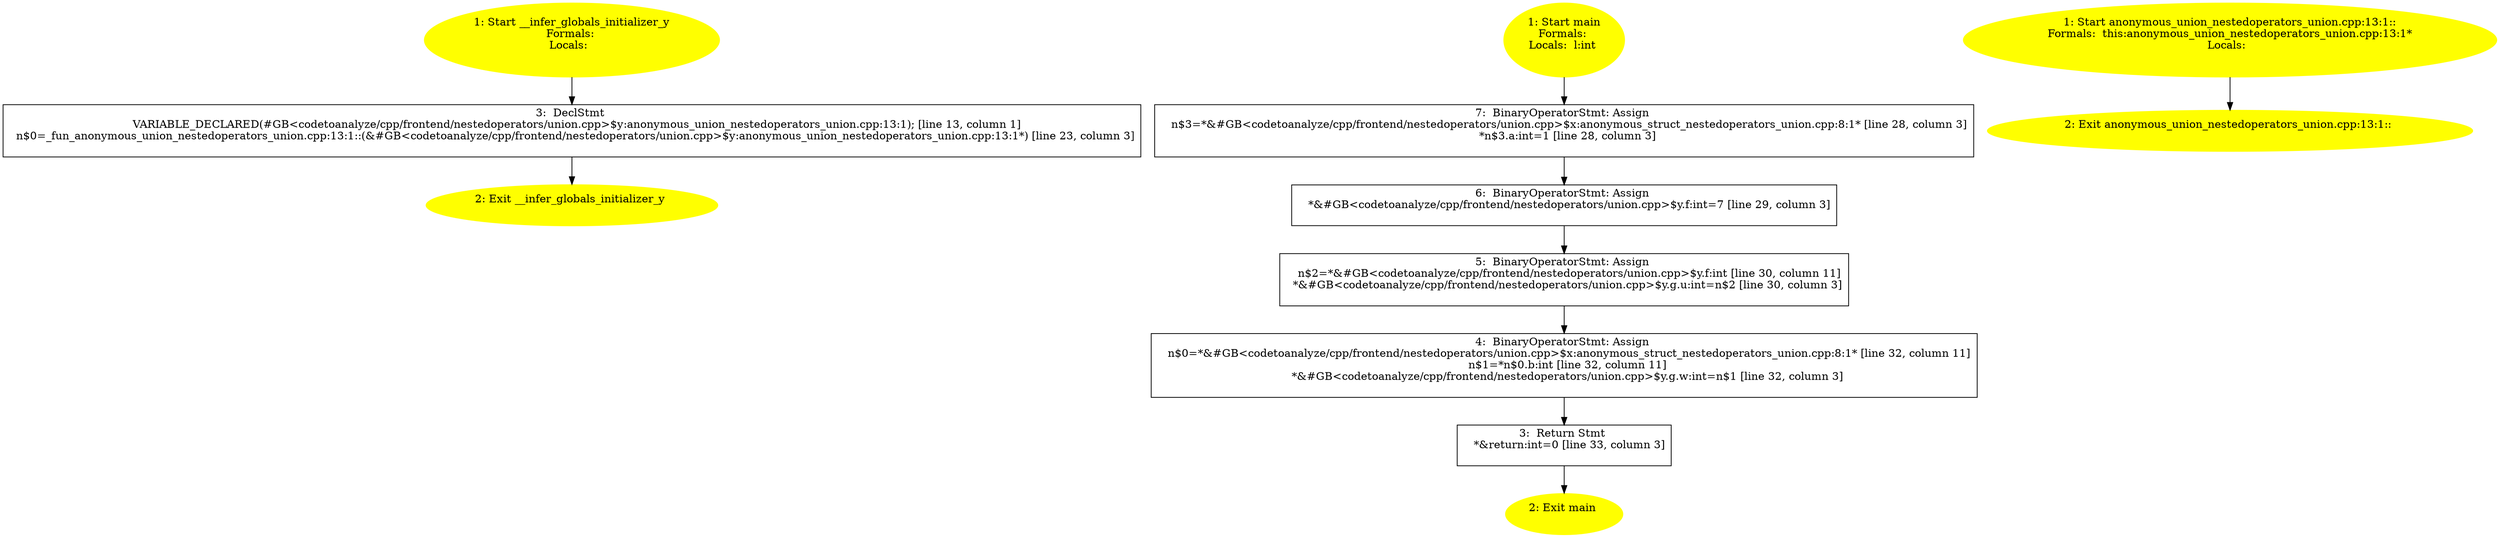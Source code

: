 /* @generated */
digraph cfg {
"__infer_globals_initializer_y.0ea250be2dd991733c9131c53abc3c54_1" [label="1: Start __infer_globals_initializer_y\nFormals: \nLocals:  \n  " color=yellow style=filled]
	

	 "__infer_globals_initializer_y.0ea250be2dd991733c9131c53abc3c54_1" -> "__infer_globals_initializer_y.0ea250be2dd991733c9131c53abc3c54_3" ;
"__infer_globals_initializer_y.0ea250be2dd991733c9131c53abc3c54_2" [label="2: Exit __infer_globals_initializer_y \n  " color=yellow style=filled]
	

"__infer_globals_initializer_y.0ea250be2dd991733c9131c53abc3c54_3" [label="3:  DeclStmt \n   VARIABLE_DECLARED(#GB<codetoanalyze/cpp/frontend/nestedoperators/union.cpp>$y:anonymous_union_nestedoperators_union.cpp:13:1); [line 13, column 1]\n  n$0=_fun_anonymous_union_nestedoperators_union.cpp:13:1::(&#GB<codetoanalyze/cpp/frontend/nestedoperators/union.cpp>$y:anonymous_union_nestedoperators_union.cpp:13:1*) [line 23, column 3]\n " shape="box"]
	

	 "__infer_globals_initializer_y.0ea250be2dd991733c9131c53abc3c54_3" -> "__infer_globals_initializer_y.0ea250be2dd991733c9131c53abc3c54_2" ;
"main.fad58de7366495db4650cfefac2fcd61_1" [label="1: Start main\nFormals: \nLocals:  l:int \n  " color=yellow style=filled]
	

	 "main.fad58de7366495db4650cfefac2fcd61_1" -> "main.fad58de7366495db4650cfefac2fcd61_7" ;
"main.fad58de7366495db4650cfefac2fcd61_2" [label="2: Exit main \n  " color=yellow style=filled]
	

"main.fad58de7366495db4650cfefac2fcd61_3" [label="3:  Return Stmt \n   *&return:int=0 [line 33, column 3]\n " shape="box"]
	

	 "main.fad58de7366495db4650cfefac2fcd61_3" -> "main.fad58de7366495db4650cfefac2fcd61_2" ;
"main.fad58de7366495db4650cfefac2fcd61_4" [label="4:  BinaryOperatorStmt: Assign \n   n$0=*&#GB<codetoanalyze/cpp/frontend/nestedoperators/union.cpp>$x:anonymous_struct_nestedoperators_union.cpp:8:1* [line 32, column 11]\n  n$1=*n$0.b:int [line 32, column 11]\n  *&#GB<codetoanalyze/cpp/frontend/nestedoperators/union.cpp>$y.g.w:int=n$1 [line 32, column 3]\n " shape="box"]
	

	 "main.fad58de7366495db4650cfefac2fcd61_4" -> "main.fad58de7366495db4650cfefac2fcd61_3" ;
"main.fad58de7366495db4650cfefac2fcd61_5" [label="5:  BinaryOperatorStmt: Assign \n   n$2=*&#GB<codetoanalyze/cpp/frontend/nestedoperators/union.cpp>$y.f:int [line 30, column 11]\n  *&#GB<codetoanalyze/cpp/frontend/nestedoperators/union.cpp>$y.g.u:int=n$2 [line 30, column 3]\n " shape="box"]
	

	 "main.fad58de7366495db4650cfefac2fcd61_5" -> "main.fad58de7366495db4650cfefac2fcd61_4" ;
"main.fad58de7366495db4650cfefac2fcd61_6" [label="6:  BinaryOperatorStmt: Assign \n   *&#GB<codetoanalyze/cpp/frontend/nestedoperators/union.cpp>$y.f:int=7 [line 29, column 3]\n " shape="box"]
	

	 "main.fad58de7366495db4650cfefac2fcd61_6" -> "main.fad58de7366495db4650cfefac2fcd61_5" ;
"main.fad58de7366495db4650cfefac2fcd61_7" [label="7:  BinaryOperatorStmt: Assign \n   n$3=*&#GB<codetoanalyze/cpp/frontend/nestedoperators/union.cpp>$x:anonymous_struct_nestedoperators_union.cpp:8:1* [line 28, column 3]\n  *n$3.a:int=1 [line 28, column 3]\n " shape="box"]
	

	 "main.fad58de7366495db4650cfefac2fcd61_7" -> "main.fad58de7366495db4650cfefac2fcd61_6" ;
"#anonymous_union_nestedoperators_union.cpp:13:1#{12517556114589879497}.421be16393d3467be45cc1c1ca7ddb2b_1" [label="1: Start anonymous_union_nestedoperators_union.cpp:13:1::\nFormals:  this:anonymous_union_nestedoperators_union.cpp:13:1*\nLocals:  \n  " color=yellow style=filled]
	

	 "#anonymous_union_nestedoperators_union.cpp:13:1#{12517556114589879497}.421be16393d3467be45cc1c1ca7ddb2b_1" -> "#anonymous_union_nestedoperators_union.cpp:13:1#{12517556114589879497}.421be16393d3467be45cc1c1ca7ddb2b_2" ;
"#anonymous_union_nestedoperators_union.cpp:13:1#{12517556114589879497}.421be16393d3467be45cc1c1ca7ddb2b_2" [label="2: Exit anonymous_union_nestedoperators_union.cpp:13:1:: \n  " color=yellow style=filled]
	

}
